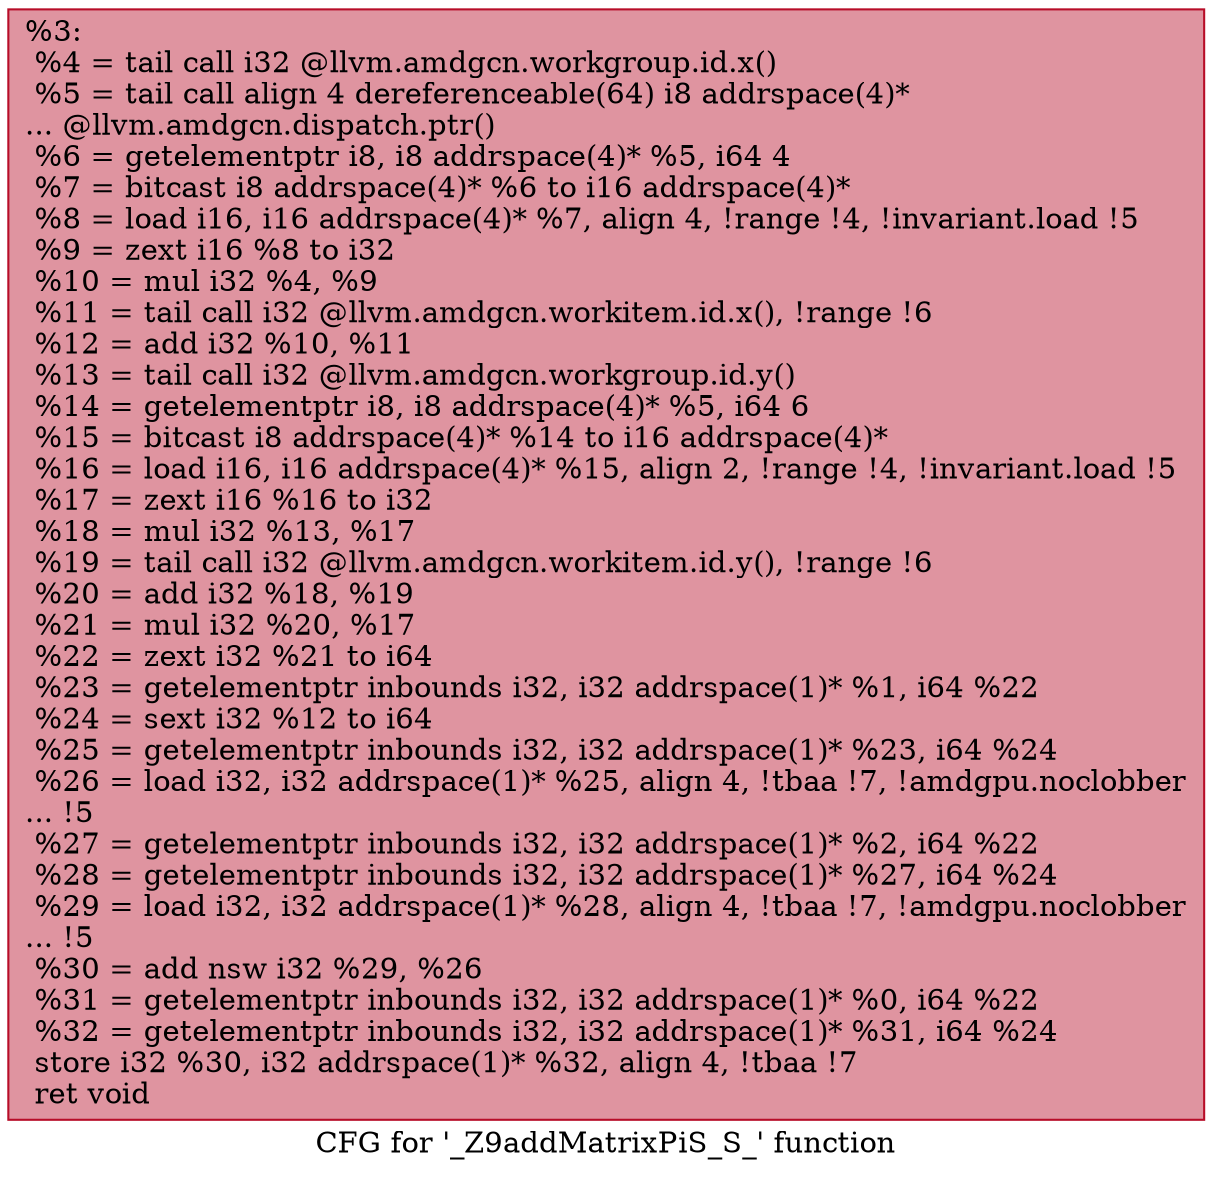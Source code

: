 digraph "CFG for '_Z9addMatrixPiS_S_' function" {
	label="CFG for '_Z9addMatrixPiS_S_' function";

	Node0x492b350 [shape=record,color="#b70d28ff", style=filled, fillcolor="#b70d2870",label="{%3:\l  %4 = tail call i32 @llvm.amdgcn.workgroup.id.x()\l  %5 = tail call align 4 dereferenceable(64) i8 addrspace(4)*\l... @llvm.amdgcn.dispatch.ptr()\l  %6 = getelementptr i8, i8 addrspace(4)* %5, i64 4\l  %7 = bitcast i8 addrspace(4)* %6 to i16 addrspace(4)*\l  %8 = load i16, i16 addrspace(4)* %7, align 4, !range !4, !invariant.load !5\l  %9 = zext i16 %8 to i32\l  %10 = mul i32 %4, %9\l  %11 = tail call i32 @llvm.amdgcn.workitem.id.x(), !range !6\l  %12 = add i32 %10, %11\l  %13 = tail call i32 @llvm.amdgcn.workgroup.id.y()\l  %14 = getelementptr i8, i8 addrspace(4)* %5, i64 6\l  %15 = bitcast i8 addrspace(4)* %14 to i16 addrspace(4)*\l  %16 = load i16, i16 addrspace(4)* %15, align 2, !range !4, !invariant.load !5\l  %17 = zext i16 %16 to i32\l  %18 = mul i32 %13, %17\l  %19 = tail call i32 @llvm.amdgcn.workitem.id.y(), !range !6\l  %20 = add i32 %18, %19\l  %21 = mul i32 %20, %17\l  %22 = zext i32 %21 to i64\l  %23 = getelementptr inbounds i32, i32 addrspace(1)* %1, i64 %22\l  %24 = sext i32 %12 to i64\l  %25 = getelementptr inbounds i32, i32 addrspace(1)* %23, i64 %24\l  %26 = load i32, i32 addrspace(1)* %25, align 4, !tbaa !7, !amdgpu.noclobber\l... !5\l  %27 = getelementptr inbounds i32, i32 addrspace(1)* %2, i64 %22\l  %28 = getelementptr inbounds i32, i32 addrspace(1)* %27, i64 %24\l  %29 = load i32, i32 addrspace(1)* %28, align 4, !tbaa !7, !amdgpu.noclobber\l... !5\l  %30 = add nsw i32 %29, %26\l  %31 = getelementptr inbounds i32, i32 addrspace(1)* %0, i64 %22\l  %32 = getelementptr inbounds i32, i32 addrspace(1)* %31, i64 %24\l  store i32 %30, i32 addrspace(1)* %32, align 4, !tbaa !7\l  ret void\l}"];
}
